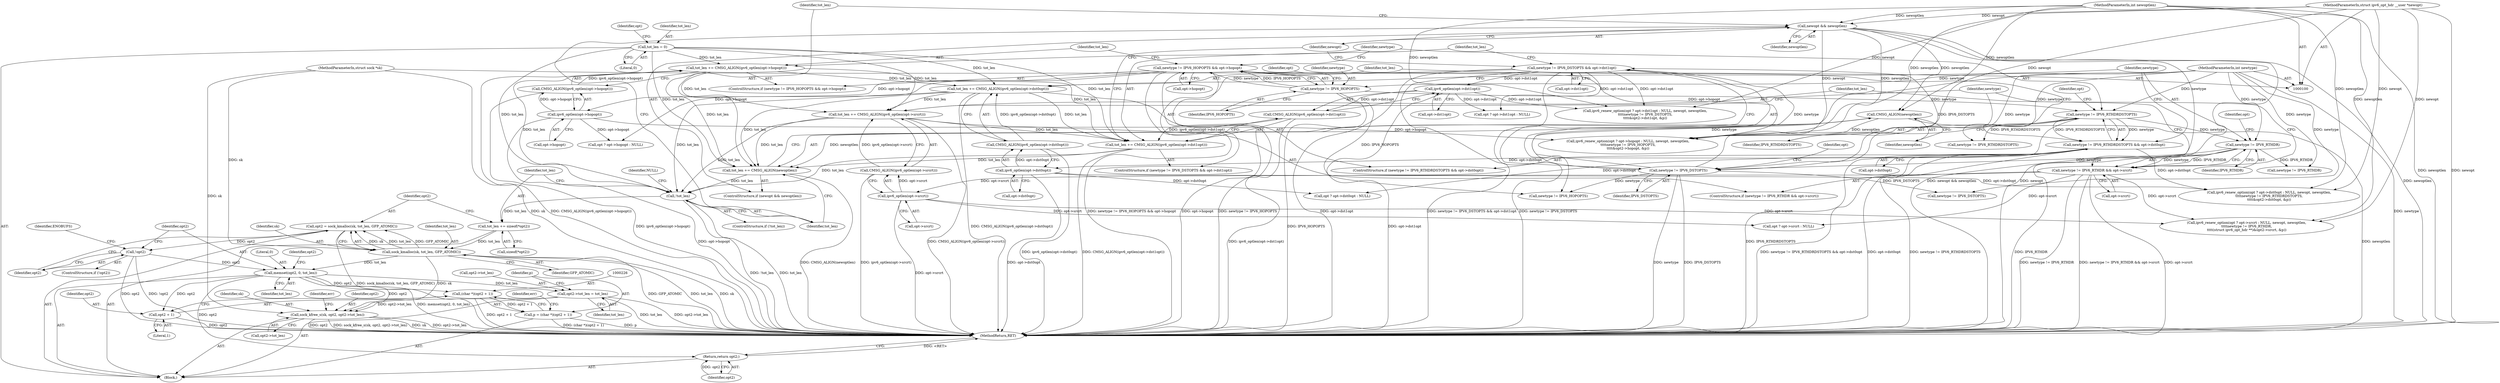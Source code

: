 digraph "0_linux_45f6fad84cc305103b28d73482b344d7f5b76f39_6@API" {
"1000208" [label="(Call,memset(opt2, 0, tot_len))"];
"1000202" [label="(Call,!opt2)"];
"1000195" [label="(Call,opt2 = sock_kmalloc(sk, tot_len, GFP_ATOMIC))"];
"1000197" [label="(Call,sock_kmalloc(sk, tot_len, GFP_ATOMIC))"];
"1000101" [label="(MethodParameterIn,struct sock *sk)"];
"1000190" [label="(Call,tot_len += sizeof(*opt2))"];
"1000186" [label="(Call,!tot_len)"];
"1000181" [label="(Call,tot_len += CMSG_ALIGN(newoptlen))"];
"1000183" [label="(Call,CMSG_ALIGN(newoptlen))"];
"1000178" [label="(Call,newopt && newoptlen)"];
"1000104" [label="(MethodParameterIn,struct ipv6_opt_hdr __user *newopt)"];
"1000105" [label="(MethodParameterIn,int newoptlen)"];
"1000125" [label="(Call,tot_len += CMSG_ALIGN(ipv6_optlen(opt->hopopt)))"];
"1000127" [label="(Call,CMSG_ALIGN(ipv6_optlen(opt->hopopt)))"];
"1000128" [label="(Call,ipv6_optlen(opt->hopopt))"];
"1000118" [label="(Call,newtype != IPV6_HOPOPTS && opt->hopopt)"];
"1000119" [label="(Call,newtype != IPV6_HOPOPTS)"];
"1000103" [label="(MethodParameterIn,int newtype)"];
"1000108" [label="(Call,tot_len = 0)"];
"1000140" [label="(Call,tot_len += CMSG_ALIGN(ipv6_optlen(opt->dst0opt)))"];
"1000142" [label="(Call,CMSG_ALIGN(ipv6_optlen(opt->dst0opt)))"];
"1000143" [label="(Call,ipv6_optlen(opt->dst0opt))"];
"1000133" [label="(Call,newtype != IPV6_RTHDRDSTOPTS && opt->dst0opt)"];
"1000134" [label="(Call,newtype != IPV6_RTHDRDSTOPTS)"];
"1000170" [label="(Call,tot_len += CMSG_ALIGN(ipv6_optlen(opt->dst1opt)))"];
"1000172" [label="(Call,CMSG_ALIGN(ipv6_optlen(opt->dst1opt)))"];
"1000173" [label="(Call,ipv6_optlen(opt->dst1opt))"];
"1000163" [label="(Call,newtype != IPV6_DSTOPTS && opt->dst1opt)"];
"1000164" [label="(Call,newtype != IPV6_DSTOPTS)"];
"1000149" [label="(Call,newtype != IPV6_RTHDR)"];
"1000155" [label="(Call,tot_len += CMSG_ALIGN(ipv6_optlen(opt->srcrt)))"];
"1000157" [label="(Call,CMSG_ALIGN(ipv6_optlen(opt->srcrt)))"];
"1000158" [label="(Call,ipv6_optlen(opt->srcrt))"];
"1000148" [label="(Call,newtype != IPV6_RTHDR && opt->srcrt)"];
"1000218" [label="(Call,opt2->tot_len = tot_len)"];
"1000373" [label="(Call,sock_kfree_s(sk, opt2, opt2->tot_len))"];
"1000225" [label="(Call,(char *)(opt2 + 1))"];
"1000223" [label="(Call,p = (char *)(opt2 + 1))"];
"1000227" [label="(Call,opt2 + 1)"];
"1000370" [label="(Return,return opt2;)"];
"1000192" [label="(Call,sizeof(*opt2))"];
"1000183" [label="(Call,CMSG_ALIGN(newoptlen))"];
"1000172" [label="(Call,CMSG_ALIGN(ipv6_optlen(opt->dst1opt)))"];
"1000174" [label="(Call,opt->dst1opt)"];
"1000187" [label="(Identifier,tot_len)"];
"1000106" [label="(Block,)"];
"1000126" [label="(Identifier,tot_len)"];
"1000255" [label="(Call,ipv6_renew_option(opt ? opt->dst0opt : NULL, newopt, newoptlen,\n\t\t\t\tnewtype != IPV6_RTHDRDSTOPTS,\n\t\t\t\t&opt2->dst0opt, &p))"];
"1000178" [label="(Call,newopt && newoptlen)"];
"1000108" [label="(Call,tot_len = 0)"];
"1000123" [label="(Identifier,opt)"];
"1000381" [label="(Identifier,err)"];
"1000144" [label="(Call,opt->dst0opt)"];
"1000156" [label="(Identifier,tot_len)"];
"1000151" [label="(Identifier,IPV6_RTHDR)"];
"1000110" [label="(Literal,0)"];
"1000165" [label="(Identifier,newtype)"];
"1000287" [label="(Call,newtype != IPV6_RTHDR)"];
"1000208" [label="(Call,memset(opt2, 0, tot_len))"];
"1000202" [label="(Call,!opt2)"];
"1000168" [label="(Identifier,opt)"];
"1000371" [label="(Identifier,opt2)"];
"1000224" [label="(Identifier,p)"];
"1000186" [label="(Call,!tot_len)"];
"1000304" [label="(Call,opt ? opt->dst1opt : NULL)"];
"1000117" [label="(ControlStructure,if (newtype != IPV6_HOPOPTS && opt->hopopt))"];
"1000148" [label="(Call,newtype != IPV6_RTHDR && opt->srcrt)"];
"1000127" [label="(Call,CMSG_ALIGN(ipv6_optlen(opt->hopopt)))"];
"1000101" [label="(MethodParameterIn,struct sock *sk)"];
"1000196" [label="(Identifier,opt2)"];
"1000128" [label="(Call,ipv6_optlen(opt->hopopt))"];
"1000158" [label="(Call,ipv6_optlen(opt->srcrt))"];
"1000199" [label="(Identifier,tot_len)"];
"1000264" [label="(Call,newtype != IPV6_RTHDRDSTOPTS)"];
"1000190" [label="(Call,tot_len += sizeof(*opt2))"];
"1000200" [label="(Identifier,GFP_ATOMIC)"];
"1000122" [label="(Call,opt->hopopt)"];
"1000197" [label="(Call,sock_kmalloc(sk, tot_len, GFP_ATOMIC))"];
"1000118" [label="(Call,newtype != IPV6_HOPOPTS && opt->hopopt)"];
"1000279" [label="(Call,opt ? opt->srcrt : NULL)"];
"1000143" [label="(Call,ipv6_optlen(opt->dst0opt))"];
"1000312" [label="(Call,newtype != IPV6_DSTOPTS)"];
"1000278" [label="(Call,ipv6_renew_option(opt ? opt->srcrt : NULL, newopt, newoptlen,\n\t\t\t\tnewtype != IPV6_RTHDR,\n\t\t\t\t(struct ipv6_opt_hdr **)&opt2->srcrt, &p))"];
"1000171" [label="(Identifier,tot_len)"];
"1000162" [label="(ControlStructure,if (newtype != IPV6_DSTOPTS && opt->dst1opt))"];
"1000104" [label="(MethodParameterIn,struct ipv6_opt_hdr __user *newopt)"];
"1000231" [label="(Identifier,err)"];
"1000140" [label="(Call,tot_len += CMSG_ALIGN(ipv6_optlen(opt->dst0opt)))"];
"1000137" [label="(Call,opt->dst0opt)"];
"1000375" [label="(Identifier,opt2)"];
"1000125" [label="(Call,tot_len += CMSG_ALIGN(ipv6_optlen(opt->hopopt)))"];
"1000223" [label="(Call,p = (char *)(opt2 + 1))"];
"1000229" [label="(Literal,1)"];
"1000303" [label="(Call,ipv6_renew_option(opt ? opt->dst1opt : NULL, newopt, newoptlen,\n\t\t\t\tnewtype != IPV6_DSTOPTS,\n\t\t\t\t&opt2->dst1opt, &p))"];
"1000103" [label="(MethodParameterIn,int newtype)"];
"1000166" [label="(Identifier,IPV6_DSTOPTS)"];
"1000374" [label="(Identifier,sk)"];
"1000109" [label="(Identifier,tot_len)"];
"1000215" [label="(Identifier,opt2)"];
"1000210" [label="(Literal,0)"];
"1000218" [label="(Call,opt2->tot_len = tot_len)"];
"1000185" [label="(ControlStructure,if (!tot_len))"];
"1000373" [label="(Call,sock_kfree_s(sk, opt2, opt2->tot_len))"];
"1000147" [label="(ControlStructure,if (newtype != IPV6_RTHDR && opt->srcrt))"];
"1000177" [label="(ControlStructure,if (newopt && newoptlen))"];
"1000182" [label="(Identifier,tot_len)"];
"1000219" [label="(Call,opt2->tot_len)"];
"1000222" [label="(Identifier,tot_len)"];
"1000138" [label="(Identifier,opt)"];
"1000141" [label="(Identifier,tot_len)"];
"1000149" [label="(Call,newtype != IPV6_RTHDR)"];
"1000155" [label="(Call,tot_len += CMSG_ALIGN(ipv6_optlen(opt->srcrt)))"];
"1000195" [label="(Call,opt2 = sock_kmalloc(sk, tot_len, GFP_ATOMIC))"];
"1000191" [label="(Identifier,tot_len)"];
"1000241" [label="(Call,newtype != IPV6_HOPOPTS)"];
"1000233" [label="(Call,opt ? opt->hopopt : NULL)"];
"1000135" [label="(Identifier,newtype)"];
"1000201" [label="(ControlStructure,if (!opt2))"];
"1000105" [label="(MethodParameterIn,int newoptlen)"];
"1000133" [label="(Call,newtype != IPV6_RTHDRDSTOPTS && opt->dst0opt)"];
"1000159" [label="(Call,opt->srcrt)"];
"1000170" [label="(Call,tot_len += CMSG_ALIGN(ipv6_optlen(opt->dst1opt)))"];
"1000157" [label="(Call,CMSG_ALIGN(ipv6_optlen(opt->srcrt)))"];
"1000376" [label="(Call,opt2->tot_len)"];
"1000232" [label="(Call,ipv6_renew_option(opt ? opt->hopopt : NULL, newopt, newoptlen,\n\t\t\t\tnewtype != IPV6_HOPOPTS,\n\t\t\t\t&opt2->hopopt, &p))"];
"1000132" [label="(ControlStructure,if (newtype != IPV6_RTHDRDSTOPTS && opt->dst0opt))"];
"1000225" [label="(Call,(char *)(opt2 + 1))"];
"1000198" [label="(Identifier,sk)"];
"1000209" [label="(Identifier,opt2)"];
"1000163" [label="(Call,newtype != IPV6_DSTOPTS && opt->dst1opt)"];
"1000382" [label="(MethodReturn,RET)"];
"1000115" [label="(Identifier,opt)"];
"1000227" [label="(Call,opt2 + 1)"];
"1000211" [label="(Identifier,tot_len)"];
"1000256" [label="(Call,opt ? opt->dst0opt : NULL)"];
"1000150" [label="(Identifier,newtype)"];
"1000370" [label="(Return,return opt2;)"];
"1000179" [label="(Identifier,newopt)"];
"1000142" [label="(Call,CMSG_ALIGN(ipv6_optlen(opt->dst0opt)))"];
"1000181" [label="(Call,tot_len += CMSG_ALIGN(newoptlen))"];
"1000134" [label="(Call,newtype != IPV6_RTHDRDSTOPTS)"];
"1000121" [label="(Identifier,IPV6_HOPOPTS)"];
"1000189" [label="(Identifier,NULL)"];
"1000152" [label="(Call,opt->srcrt)"];
"1000120" [label="(Identifier,newtype)"];
"1000153" [label="(Identifier,opt)"];
"1000173" [label="(Call,ipv6_optlen(opt->dst1opt))"];
"1000136" [label="(Identifier,IPV6_RTHDRDSTOPTS)"];
"1000164" [label="(Call,newtype != IPV6_DSTOPTS)"];
"1000129" [label="(Call,opt->hopopt)"];
"1000180" [label="(Identifier,newoptlen)"];
"1000119" [label="(Call,newtype != IPV6_HOPOPTS)"];
"1000207" [label="(Identifier,ENOBUFS)"];
"1000203" [label="(Identifier,opt2)"];
"1000167" [label="(Call,opt->dst1opt)"];
"1000228" [label="(Identifier,opt2)"];
"1000184" [label="(Identifier,newoptlen)"];
"1000208" -> "1000106"  [label="AST: "];
"1000208" -> "1000211"  [label="CFG: "];
"1000209" -> "1000208"  [label="AST: "];
"1000210" -> "1000208"  [label="AST: "];
"1000211" -> "1000208"  [label="AST: "];
"1000215" -> "1000208"  [label="CFG: "];
"1000208" -> "1000382"  [label="DDG: memset(opt2, 0, tot_len)"];
"1000202" -> "1000208"  [label="DDG: opt2"];
"1000197" -> "1000208"  [label="DDG: tot_len"];
"1000208" -> "1000218"  [label="DDG: tot_len"];
"1000208" -> "1000225"  [label="DDG: opt2"];
"1000208" -> "1000227"  [label="DDG: opt2"];
"1000208" -> "1000370"  [label="DDG: opt2"];
"1000208" -> "1000373"  [label="DDG: opt2"];
"1000202" -> "1000201"  [label="AST: "];
"1000202" -> "1000203"  [label="CFG: "];
"1000203" -> "1000202"  [label="AST: "];
"1000207" -> "1000202"  [label="CFG: "];
"1000209" -> "1000202"  [label="CFG: "];
"1000202" -> "1000382"  [label="DDG: opt2"];
"1000202" -> "1000382"  [label="DDG: !opt2"];
"1000195" -> "1000202"  [label="DDG: opt2"];
"1000195" -> "1000106"  [label="AST: "];
"1000195" -> "1000197"  [label="CFG: "];
"1000196" -> "1000195"  [label="AST: "];
"1000197" -> "1000195"  [label="AST: "];
"1000203" -> "1000195"  [label="CFG: "];
"1000195" -> "1000382"  [label="DDG: sock_kmalloc(sk, tot_len, GFP_ATOMIC)"];
"1000197" -> "1000195"  [label="DDG: sk"];
"1000197" -> "1000195"  [label="DDG: tot_len"];
"1000197" -> "1000195"  [label="DDG: GFP_ATOMIC"];
"1000197" -> "1000200"  [label="CFG: "];
"1000198" -> "1000197"  [label="AST: "];
"1000199" -> "1000197"  [label="AST: "];
"1000200" -> "1000197"  [label="AST: "];
"1000197" -> "1000382"  [label="DDG: GFP_ATOMIC"];
"1000197" -> "1000382"  [label="DDG: tot_len"];
"1000197" -> "1000382"  [label="DDG: sk"];
"1000101" -> "1000197"  [label="DDG: sk"];
"1000190" -> "1000197"  [label="DDG: tot_len"];
"1000197" -> "1000373"  [label="DDG: sk"];
"1000101" -> "1000100"  [label="AST: "];
"1000101" -> "1000382"  [label="DDG: sk"];
"1000101" -> "1000373"  [label="DDG: sk"];
"1000190" -> "1000106"  [label="AST: "];
"1000190" -> "1000192"  [label="CFG: "];
"1000191" -> "1000190"  [label="AST: "];
"1000192" -> "1000190"  [label="AST: "];
"1000196" -> "1000190"  [label="CFG: "];
"1000186" -> "1000190"  [label="DDG: tot_len"];
"1000186" -> "1000185"  [label="AST: "];
"1000186" -> "1000187"  [label="CFG: "];
"1000187" -> "1000186"  [label="AST: "];
"1000189" -> "1000186"  [label="CFG: "];
"1000191" -> "1000186"  [label="CFG: "];
"1000186" -> "1000382"  [label="DDG: !tot_len"];
"1000186" -> "1000382"  [label="DDG: tot_len"];
"1000181" -> "1000186"  [label="DDG: tot_len"];
"1000125" -> "1000186"  [label="DDG: tot_len"];
"1000140" -> "1000186"  [label="DDG: tot_len"];
"1000170" -> "1000186"  [label="DDG: tot_len"];
"1000155" -> "1000186"  [label="DDG: tot_len"];
"1000108" -> "1000186"  [label="DDG: tot_len"];
"1000181" -> "1000177"  [label="AST: "];
"1000181" -> "1000183"  [label="CFG: "];
"1000182" -> "1000181"  [label="AST: "];
"1000183" -> "1000181"  [label="AST: "];
"1000187" -> "1000181"  [label="CFG: "];
"1000181" -> "1000382"  [label="DDG: CMSG_ALIGN(newoptlen)"];
"1000183" -> "1000181"  [label="DDG: newoptlen"];
"1000125" -> "1000181"  [label="DDG: tot_len"];
"1000140" -> "1000181"  [label="DDG: tot_len"];
"1000170" -> "1000181"  [label="DDG: tot_len"];
"1000155" -> "1000181"  [label="DDG: tot_len"];
"1000108" -> "1000181"  [label="DDG: tot_len"];
"1000183" -> "1000184"  [label="CFG: "];
"1000184" -> "1000183"  [label="AST: "];
"1000183" -> "1000382"  [label="DDG: newoptlen"];
"1000178" -> "1000183"  [label="DDG: newoptlen"];
"1000105" -> "1000183"  [label="DDG: newoptlen"];
"1000183" -> "1000232"  [label="DDG: newoptlen"];
"1000178" -> "1000177"  [label="AST: "];
"1000178" -> "1000179"  [label="CFG: "];
"1000178" -> "1000180"  [label="CFG: "];
"1000179" -> "1000178"  [label="AST: "];
"1000180" -> "1000178"  [label="AST: "];
"1000182" -> "1000178"  [label="CFG: "];
"1000187" -> "1000178"  [label="CFG: "];
"1000178" -> "1000382"  [label="DDG: newopt && newoptlen"];
"1000178" -> "1000382"  [label="DDG: newopt"];
"1000178" -> "1000382"  [label="DDG: newoptlen"];
"1000104" -> "1000178"  [label="DDG: newopt"];
"1000105" -> "1000178"  [label="DDG: newoptlen"];
"1000178" -> "1000232"  [label="DDG: newopt"];
"1000178" -> "1000232"  [label="DDG: newoptlen"];
"1000104" -> "1000100"  [label="AST: "];
"1000104" -> "1000382"  [label="DDG: newopt"];
"1000104" -> "1000232"  [label="DDG: newopt"];
"1000104" -> "1000255"  [label="DDG: newopt"];
"1000104" -> "1000278"  [label="DDG: newopt"];
"1000104" -> "1000303"  [label="DDG: newopt"];
"1000105" -> "1000100"  [label="AST: "];
"1000105" -> "1000382"  [label="DDG: newoptlen"];
"1000105" -> "1000232"  [label="DDG: newoptlen"];
"1000105" -> "1000255"  [label="DDG: newoptlen"];
"1000105" -> "1000278"  [label="DDG: newoptlen"];
"1000105" -> "1000303"  [label="DDG: newoptlen"];
"1000125" -> "1000117"  [label="AST: "];
"1000125" -> "1000127"  [label="CFG: "];
"1000126" -> "1000125"  [label="AST: "];
"1000127" -> "1000125"  [label="AST: "];
"1000135" -> "1000125"  [label="CFG: "];
"1000125" -> "1000382"  [label="DDG: CMSG_ALIGN(ipv6_optlen(opt->hopopt))"];
"1000127" -> "1000125"  [label="DDG: ipv6_optlen(opt->hopopt)"];
"1000108" -> "1000125"  [label="DDG: tot_len"];
"1000125" -> "1000140"  [label="DDG: tot_len"];
"1000125" -> "1000155"  [label="DDG: tot_len"];
"1000125" -> "1000170"  [label="DDG: tot_len"];
"1000127" -> "1000128"  [label="CFG: "];
"1000128" -> "1000127"  [label="AST: "];
"1000127" -> "1000382"  [label="DDG: ipv6_optlen(opt->hopopt)"];
"1000128" -> "1000127"  [label="DDG: opt->hopopt"];
"1000128" -> "1000129"  [label="CFG: "];
"1000129" -> "1000128"  [label="AST: "];
"1000128" -> "1000382"  [label="DDG: opt->hopopt"];
"1000118" -> "1000128"  [label="DDG: opt->hopopt"];
"1000128" -> "1000232"  [label="DDG: opt->hopopt"];
"1000128" -> "1000233"  [label="DDG: opt->hopopt"];
"1000118" -> "1000117"  [label="AST: "];
"1000118" -> "1000119"  [label="CFG: "];
"1000118" -> "1000122"  [label="CFG: "];
"1000119" -> "1000118"  [label="AST: "];
"1000122" -> "1000118"  [label="AST: "];
"1000126" -> "1000118"  [label="CFG: "];
"1000135" -> "1000118"  [label="CFG: "];
"1000118" -> "1000382"  [label="DDG: newtype != IPV6_HOPOPTS && opt->hopopt"];
"1000118" -> "1000382"  [label="DDG: opt->hopopt"];
"1000118" -> "1000382"  [label="DDG: newtype != IPV6_HOPOPTS"];
"1000119" -> "1000118"  [label="DDG: newtype"];
"1000119" -> "1000118"  [label="DDG: IPV6_HOPOPTS"];
"1000118" -> "1000232"  [label="DDG: opt->hopopt"];
"1000118" -> "1000233"  [label="DDG: opt->hopopt"];
"1000119" -> "1000121"  [label="CFG: "];
"1000120" -> "1000119"  [label="AST: "];
"1000121" -> "1000119"  [label="AST: "];
"1000123" -> "1000119"  [label="CFG: "];
"1000119" -> "1000382"  [label="DDG: IPV6_HOPOPTS"];
"1000103" -> "1000119"  [label="DDG: newtype"];
"1000119" -> "1000134"  [label="DDG: newtype"];
"1000119" -> "1000241"  [label="DDG: IPV6_HOPOPTS"];
"1000103" -> "1000100"  [label="AST: "];
"1000103" -> "1000382"  [label="DDG: newtype"];
"1000103" -> "1000134"  [label="DDG: newtype"];
"1000103" -> "1000149"  [label="DDG: newtype"];
"1000103" -> "1000164"  [label="DDG: newtype"];
"1000103" -> "1000241"  [label="DDG: newtype"];
"1000103" -> "1000264"  [label="DDG: newtype"];
"1000103" -> "1000287"  [label="DDG: newtype"];
"1000103" -> "1000312"  [label="DDG: newtype"];
"1000108" -> "1000106"  [label="AST: "];
"1000108" -> "1000110"  [label="CFG: "];
"1000109" -> "1000108"  [label="AST: "];
"1000110" -> "1000108"  [label="AST: "];
"1000115" -> "1000108"  [label="CFG: "];
"1000108" -> "1000140"  [label="DDG: tot_len"];
"1000108" -> "1000155"  [label="DDG: tot_len"];
"1000108" -> "1000170"  [label="DDG: tot_len"];
"1000140" -> "1000132"  [label="AST: "];
"1000140" -> "1000142"  [label="CFG: "];
"1000141" -> "1000140"  [label="AST: "];
"1000142" -> "1000140"  [label="AST: "];
"1000150" -> "1000140"  [label="CFG: "];
"1000140" -> "1000382"  [label="DDG: CMSG_ALIGN(ipv6_optlen(opt->dst0opt))"];
"1000142" -> "1000140"  [label="DDG: ipv6_optlen(opt->dst0opt)"];
"1000140" -> "1000155"  [label="DDG: tot_len"];
"1000140" -> "1000170"  [label="DDG: tot_len"];
"1000142" -> "1000143"  [label="CFG: "];
"1000143" -> "1000142"  [label="AST: "];
"1000142" -> "1000382"  [label="DDG: ipv6_optlen(opt->dst0opt)"];
"1000143" -> "1000142"  [label="DDG: opt->dst0opt"];
"1000143" -> "1000144"  [label="CFG: "];
"1000144" -> "1000143"  [label="AST: "];
"1000143" -> "1000382"  [label="DDG: opt->dst0opt"];
"1000133" -> "1000143"  [label="DDG: opt->dst0opt"];
"1000143" -> "1000255"  [label="DDG: opt->dst0opt"];
"1000143" -> "1000256"  [label="DDG: opt->dst0opt"];
"1000133" -> "1000132"  [label="AST: "];
"1000133" -> "1000134"  [label="CFG: "];
"1000133" -> "1000137"  [label="CFG: "];
"1000134" -> "1000133"  [label="AST: "];
"1000137" -> "1000133"  [label="AST: "];
"1000141" -> "1000133"  [label="CFG: "];
"1000150" -> "1000133"  [label="CFG: "];
"1000133" -> "1000382"  [label="DDG: newtype != IPV6_RTHDRDSTOPTS"];
"1000133" -> "1000382"  [label="DDG: newtype != IPV6_RTHDRDSTOPTS && opt->dst0opt"];
"1000133" -> "1000382"  [label="DDG: opt->dst0opt"];
"1000134" -> "1000133"  [label="DDG: newtype"];
"1000134" -> "1000133"  [label="DDG: IPV6_RTHDRDSTOPTS"];
"1000133" -> "1000255"  [label="DDG: opt->dst0opt"];
"1000133" -> "1000256"  [label="DDG: opt->dst0opt"];
"1000134" -> "1000136"  [label="CFG: "];
"1000135" -> "1000134"  [label="AST: "];
"1000136" -> "1000134"  [label="AST: "];
"1000138" -> "1000134"  [label="CFG: "];
"1000134" -> "1000382"  [label="DDG: IPV6_RTHDRDSTOPTS"];
"1000134" -> "1000149"  [label="DDG: newtype"];
"1000134" -> "1000264"  [label="DDG: IPV6_RTHDRDSTOPTS"];
"1000170" -> "1000162"  [label="AST: "];
"1000170" -> "1000172"  [label="CFG: "];
"1000171" -> "1000170"  [label="AST: "];
"1000172" -> "1000170"  [label="AST: "];
"1000179" -> "1000170"  [label="CFG: "];
"1000170" -> "1000382"  [label="DDG: CMSG_ALIGN(ipv6_optlen(opt->dst1opt))"];
"1000172" -> "1000170"  [label="DDG: ipv6_optlen(opt->dst1opt)"];
"1000155" -> "1000170"  [label="DDG: tot_len"];
"1000172" -> "1000173"  [label="CFG: "];
"1000173" -> "1000172"  [label="AST: "];
"1000172" -> "1000382"  [label="DDG: ipv6_optlen(opt->dst1opt)"];
"1000173" -> "1000172"  [label="DDG: opt->dst1opt"];
"1000173" -> "1000174"  [label="CFG: "];
"1000174" -> "1000173"  [label="AST: "];
"1000173" -> "1000382"  [label="DDG: opt->dst1opt"];
"1000163" -> "1000173"  [label="DDG: opt->dst1opt"];
"1000173" -> "1000303"  [label="DDG: opt->dst1opt"];
"1000173" -> "1000304"  [label="DDG: opt->dst1opt"];
"1000163" -> "1000162"  [label="AST: "];
"1000163" -> "1000164"  [label="CFG: "];
"1000163" -> "1000167"  [label="CFG: "];
"1000164" -> "1000163"  [label="AST: "];
"1000167" -> "1000163"  [label="AST: "];
"1000171" -> "1000163"  [label="CFG: "];
"1000179" -> "1000163"  [label="CFG: "];
"1000163" -> "1000382"  [label="DDG: newtype != IPV6_DSTOPTS"];
"1000163" -> "1000382"  [label="DDG: opt->dst1opt"];
"1000163" -> "1000382"  [label="DDG: newtype != IPV6_DSTOPTS && opt->dst1opt"];
"1000164" -> "1000163"  [label="DDG: newtype"];
"1000164" -> "1000163"  [label="DDG: IPV6_DSTOPTS"];
"1000163" -> "1000303"  [label="DDG: opt->dst1opt"];
"1000163" -> "1000304"  [label="DDG: opt->dst1opt"];
"1000164" -> "1000166"  [label="CFG: "];
"1000165" -> "1000164"  [label="AST: "];
"1000166" -> "1000164"  [label="AST: "];
"1000168" -> "1000164"  [label="CFG: "];
"1000164" -> "1000382"  [label="DDG: IPV6_DSTOPTS"];
"1000164" -> "1000382"  [label="DDG: newtype"];
"1000149" -> "1000164"  [label="DDG: newtype"];
"1000164" -> "1000241"  [label="DDG: newtype"];
"1000164" -> "1000312"  [label="DDG: IPV6_DSTOPTS"];
"1000149" -> "1000148"  [label="AST: "];
"1000149" -> "1000151"  [label="CFG: "];
"1000150" -> "1000149"  [label="AST: "];
"1000151" -> "1000149"  [label="AST: "];
"1000153" -> "1000149"  [label="CFG: "];
"1000148" -> "1000149"  [label="CFG: "];
"1000149" -> "1000382"  [label="DDG: IPV6_RTHDR"];
"1000149" -> "1000148"  [label="DDG: newtype"];
"1000149" -> "1000148"  [label="DDG: IPV6_RTHDR"];
"1000149" -> "1000287"  [label="DDG: IPV6_RTHDR"];
"1000155" -> "1000147"  [label="AST: "];
"1000155" -> "1000157"  [label="CFG: "];
"1000156" -> "1000155"  [label="AST: "];
"1000157" -> "1000155"  [label="AST: "];
"1000165" -> "1000155"  [label="CFG: "];
"1000155" -> "1000382"  [label="DDG: CMSG_ALIGN(ipv6_optlen(opt->srcrt))"];
"1000157" -> "1000155"  [label="DDG: ipv6_optlen(opt->srcrt)"];
"1000157" -> "1000158"  [label="CFG: "];
"1000158" -> "1000157"  [label="AST: "];
"1000157" -> "1000382"  [label="DDG: ipv6_optlen(opt->srcrt)"];
"1000158" -> "1000157"  [label="DDG: opt->srcrt"];
"1000158" -> "1000159"  [label="CFG: "];
"1000159" -> "1000158"  [label="AST: "];
"1000158" -> "1000382"  [label="DDG: opt->srcrt"];
"1000148" -> "1000158"  [label="DDG: opt->srcrt"];
"1000158" -> "1000278"  [label="DDG: opt->srcrt"];
"1000158" -> "1000279"  [label="DDG: opt->srcrt"];
"1000148" -> "1000147"  [label="AST: "];
"1000148" -> "1000152"  [label="CFG: "];
"1000152" -> "1000148"  [label="AST: "];
"1000156" -> "1000148"  [label="CFG: "];
"1000165" -> "1000148"  [label="CFG: "];
"1000148" -> "1000382"  [label="DDG: opt->srcrt"];
"1000148" -> "1000382"  [label="DDG: newtype != IPV6_RTHDR"];
"1000148" -> "1000382"  [label="DDG: newtype != IPV6_RTHDR && opt->srcrt"];
"1000148" -> "1000278"  [label="DDG: opt->srcrt"];
"1000148" -> "1000279"  [label="DDG: opt->srcrt"];
"1000218" -> "1000106"  [label="AST: "];
"1000218" -> "1000222"  [label="CFG: "];
"1000219" -> "1000218"  [label="AST: "];
"1000222" -> "1000218"  [label="AST: "];
"1000224" -> "1000218"  [label="CFG: "];
"1000218" -> "1000382"  [label="DDG: opt2->tot_len"];
"1000218" -> "1000382"  [label="DDG: tot_len"];
"1000218" -> "1000373"  [label="DDG: opt2->tot_len"];
"1000373" -> "1000106"  [label="AST: "];
"1000373" -> "1000376"  [label="CFG: "];
"1000374" -> "1000373"  [label="AST: "];
"1000375" -> "1000373"  [label="AST: "];
"1000376" -> "1000373"  [label="AST: "];
"1000381" -> "1000373"  [label="CFG: "];
"1000373" -> "1000382"  [label="DDG: opt2->tot_len"];
"1000373" -> "1000382"  [label="DDG: opt2"];
"1000373" -> "1000382"  [label="DDG: sock_kfree_s(sk, opt2, opt2->tot_len)"];
"1000373" -> "1000382"  [label="DDG: sk"];
"1000225" -> "1000223"  [label="AST: "];
"1000225" -> "1000227"  [label="CFG: "];
"1000226" -> "1000225"  [label="AST: "];
"1000227" -> "1000225"  [label="AST: "];
"1000223" -> "1000225"  [label="CFG: "];
"1000225" -> "1000382"  [label="DDG: opt2 + 1"];
"1000225" -> "1000223"  [label="DDG: opt2 + 1"];
"1000223" -> "1000106"  [label="AST: "];
"1000224" -> "1000223"  [label="AST: "];
"1000231" -> "1000223"  [label="CFG: "];
"1000223" -> "1000382"  [label="DDG: (char *)(opt2 + 1)"];
"1000223" -> "1000382"  [label="DDG: p"];
"1000227" -> "1000229"  [label="CFG: "];
"1000228" -> "1000227"  [label="AST: "];
"1000229" -> "1000227"  [label="AST: "];
"1000227" -> "1000382"  [label="DDG: opt2"];
"1000370" -> "1000106"  [label="AST: "];
"1000370" -> "1000371"  [label="CFG: "];
"1000371" -> "1000370"  [label="AST: "];
"1000382" -> "1000370"  [label="CFG: "];
"1000370" -> "1000382"  [label="DDG: <RET>"];
"1000371" -> "1000370"  [label="DDG: opt2"];
}
